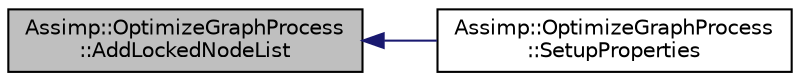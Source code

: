digraph "Assimp::OptimizeGraphProcess::AddLockedNodeList"
{
  edge [fontname="Helvetica",fontsize="10",labelfontname="Helvetica",labelfontsize="10"];
  node [fontname="Helvetica",fontsize="10",shape=record];
  rankdir="LR";
  Node1 [label="Assimp::OptimizeGraphProcess\l::AddLockedNodeList",height=0.2,width=0.4,color="black", fillcolor="grey75", style="filled", fontcolor="black"];
  Node1 -> Node2 [dir="back",color="midnightblue",fontsize="10",style="solid",fontname="Helvetica"];
  Node2 [label="Assimp::OptimizeGraphProcess\l::SetupProperties",height=0.2,width=0.4,color="black", fillcolor="white", style="filled",URL="$class_assimp_1_1_optimize_graph_process.html#a59a571c02b8ce7fcebf0e2bf29f97aa9"];
}
